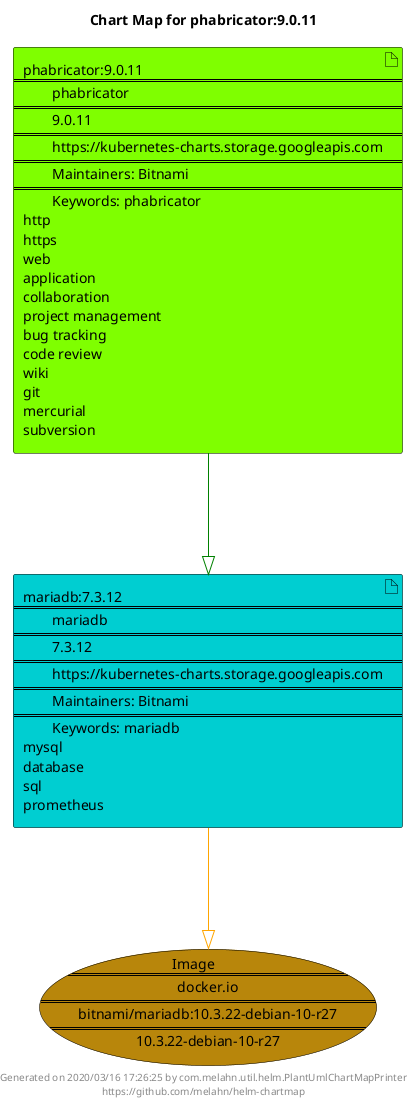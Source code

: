 @startuml
skinparam linetype ortho
skinparam backgroundColor white
skinparam usecaseBorderColor black
skinparam usecaseArrowColor LightSlateGray
skinparam artifactBorderColor black
skinparam artifactArrowColor LightSlateGray

title Chart Map for phabricator:9.0.11

'There are 2 referenced Helm Charts
artifact "mariadb:7.3.12\n====\n\tmariadb\n====\n\t7.3.12\n====\n\thttps://kubernetes-charts.storage.googleapis.com\n====\n\tMaintainers: Bitnami\n====\n\tKeywords: mariadb\nmysql\ndatabase\nsql\nprometheus" as mariadb_7_3_12 #DarkTurquoise
artifact "phabricator:9.0.11\n====\n\tphabricator\n====\n\t9.0.11\n====\n\thttps://kubernetes-charts.storage.googleapis.com\n====\n\tMaintainers: Bitnami\n====\n\tKeywords: phabricator\nhttp\nhttps\nweb\napplication\ncollaboration\nproject management\nbug tracking\ncode review\nwiki\ngit\nmercurial\nsubversion" as phabricator_9_0_11 #Chartreuse

'There is one referenced Docker Image
usecase "Image\n====\n\tdocker.io\n====\n\tbitnami/mariadb:10.3.22-debian-10-r27\n====\n\t10.3.22-debian-10-r27" as docker_io_bitnami_mariadb_10_3_22_debian_10_r27 #DarkGoldenRod

'Chart Dependencies
phabricator_9_0_11--[#green]-|>mariadb_7_3_12
mariadb_7_3_12--[#orange]-|>docker_io_bitnami_mariadb_10_3_22_debian_10_r27

center footer Generated on 2020/03/16 17:26:25 by com.melahn.util.helm.PlantUmlChartMapPrinter\nhttps://github.com/melahn/helm-chartmap
@enduml
